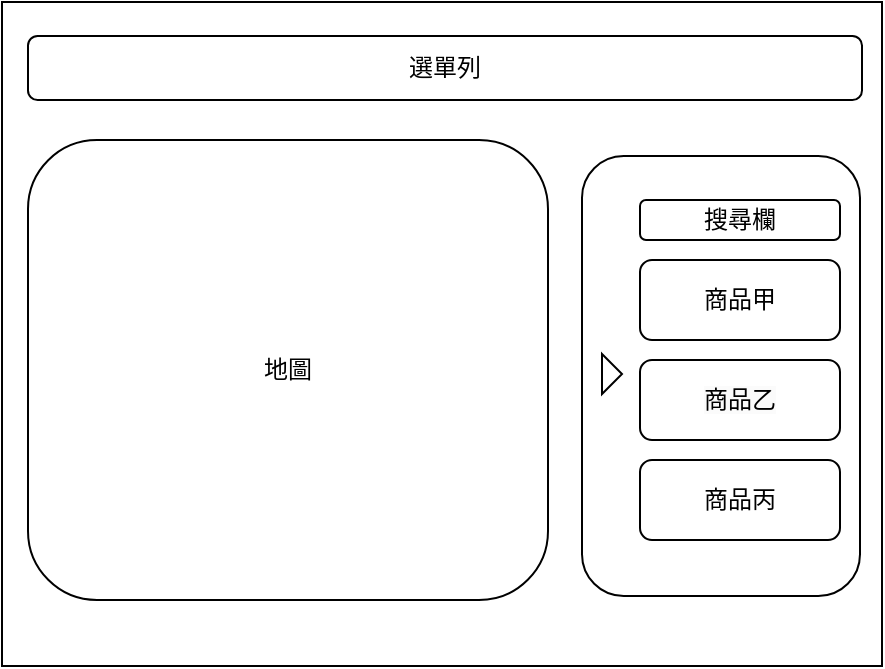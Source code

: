 <mxfile version="22.0.3" type="device">
  <diagram name="第1頁" id="I6c9-OigBlA-dOcOUIta">
    <mxGraphModel dx="945" dy="583" grid="1" gridSize="10" guides="1" tooltips="1" connect="1" arrows="1" fold="1" page="1" pageScale="1" pageWidth="850" pageHeight="1100" math="0" shadow="0">
      <root>
        <mxCell id="0" />
        <mxCell id="1" parent="0" />
        <mxCell id="lrLrYLsiRzPZU7EhWnFM-10" value="" style="rounded=0;whiteSpace=wrap;html=1;" vertex="1" parent="1">
          <mxGeometry x="150" y="81" width="440" height="332" as="geometry" />
        </mxCell>
        <mxCell id="lrLrYLsiRzPZU7EhWnFM-2" value="地圖" style="rounded=1;whiteSpace=wrap;html=1;" vertex="1" parent="1">
          <mxGeometry x="163" y="150" width="260" height="230" as="geometry" />
        </mxCell>
        <mxCell id="lrLrYLsiRzPZU7EhWnFM-3" value="" style="rounded=1;whiteSpace=wrap;html=1;" vertex="1" parent="1">
          <mxGeometry x="440" y="158" width="139" height="220" as="geometry" />
        </mxCell>
        <mxCell id="lrLrYLsiRzPZU7EhWnFM-5" value="搜尋欄" style="rounded=1;whiteSpace=wrap;html=1;" vertex="1" parent="1">
          <mxGeometry x="469" y="180" width="100" height="20" as="geometry" />
        </mxCell>
        <mxCell id="lrLrYLsiRzPZU7EhWnFM-6" value="商品甲" style="rounded=1;whiteSpace=wrap;html=1;" vertex="1" parent="1">
          <mxGeometry x="469" y="210" width="100" height="40" as="geometry" />
        </mxCell>
        <mxCell id="lrLrYLsiRzPZU7EhWnFM-7" value="&lt;span style=&quot;color: rgb(0, 0, 0); font-family: Helvetica; font-size: 12px; font-style: normal; font-variant-ligatures: normal; font-variant-caps: normal; font-weight: 400; letter-spacing: normal; orphans: 2; text-align: center; text-indent: 0px; text-transform: none; widows: 2; word-spacing: 0px; -webkit-text-stroke-width: 0px; background-color: rgb(251, 251, 251); text-decoration-thickness: initial; text-decoration-style: initial; text-decoration-color: initial; float: none; display: inline !important;&quot;&gt;商品乙&lt;/span&gt;" style="rounded=1;whiteSpace=wrap;html=1;" vertex="1" parent="1">
          <mxGeometry x="469" y="260" width="100" height="40" as="geometry" />
        </mxCell>
        <mxCell id="lrLrYLsiRzPZU7EhWnFM-8" value="商品丙" style="rounded=1;whiteSpace=wrap;html=1;" vertex="1" parent="1">
          <mxGeometry x="469" y="310" width="100" height="40" as="geometry" />
        </mxCell>
        <mxCell id="lrLrYLsiRzPZU7EhWnFM-9" value="" style="triangle;whiteSpace=wrap;html=1;" vertex="1" parent="1">
          <mxGeometry x="450" y="257" width="10" height="20" as="geometry" />
        </mxCell>
        <mxCell id="lrLrYLsiRzPZU7EhWnFM-15" value="選單列" style="rounded=1;whiteSpace=wrap;html=1;" vertex="1" parent="1">
          <mxGeometry x="163" y="98" width="417" height="32" as="geometry" />
        </mxCell>
      </root>
    </mxGraphModel>
  </diagram>
</mxfile>
